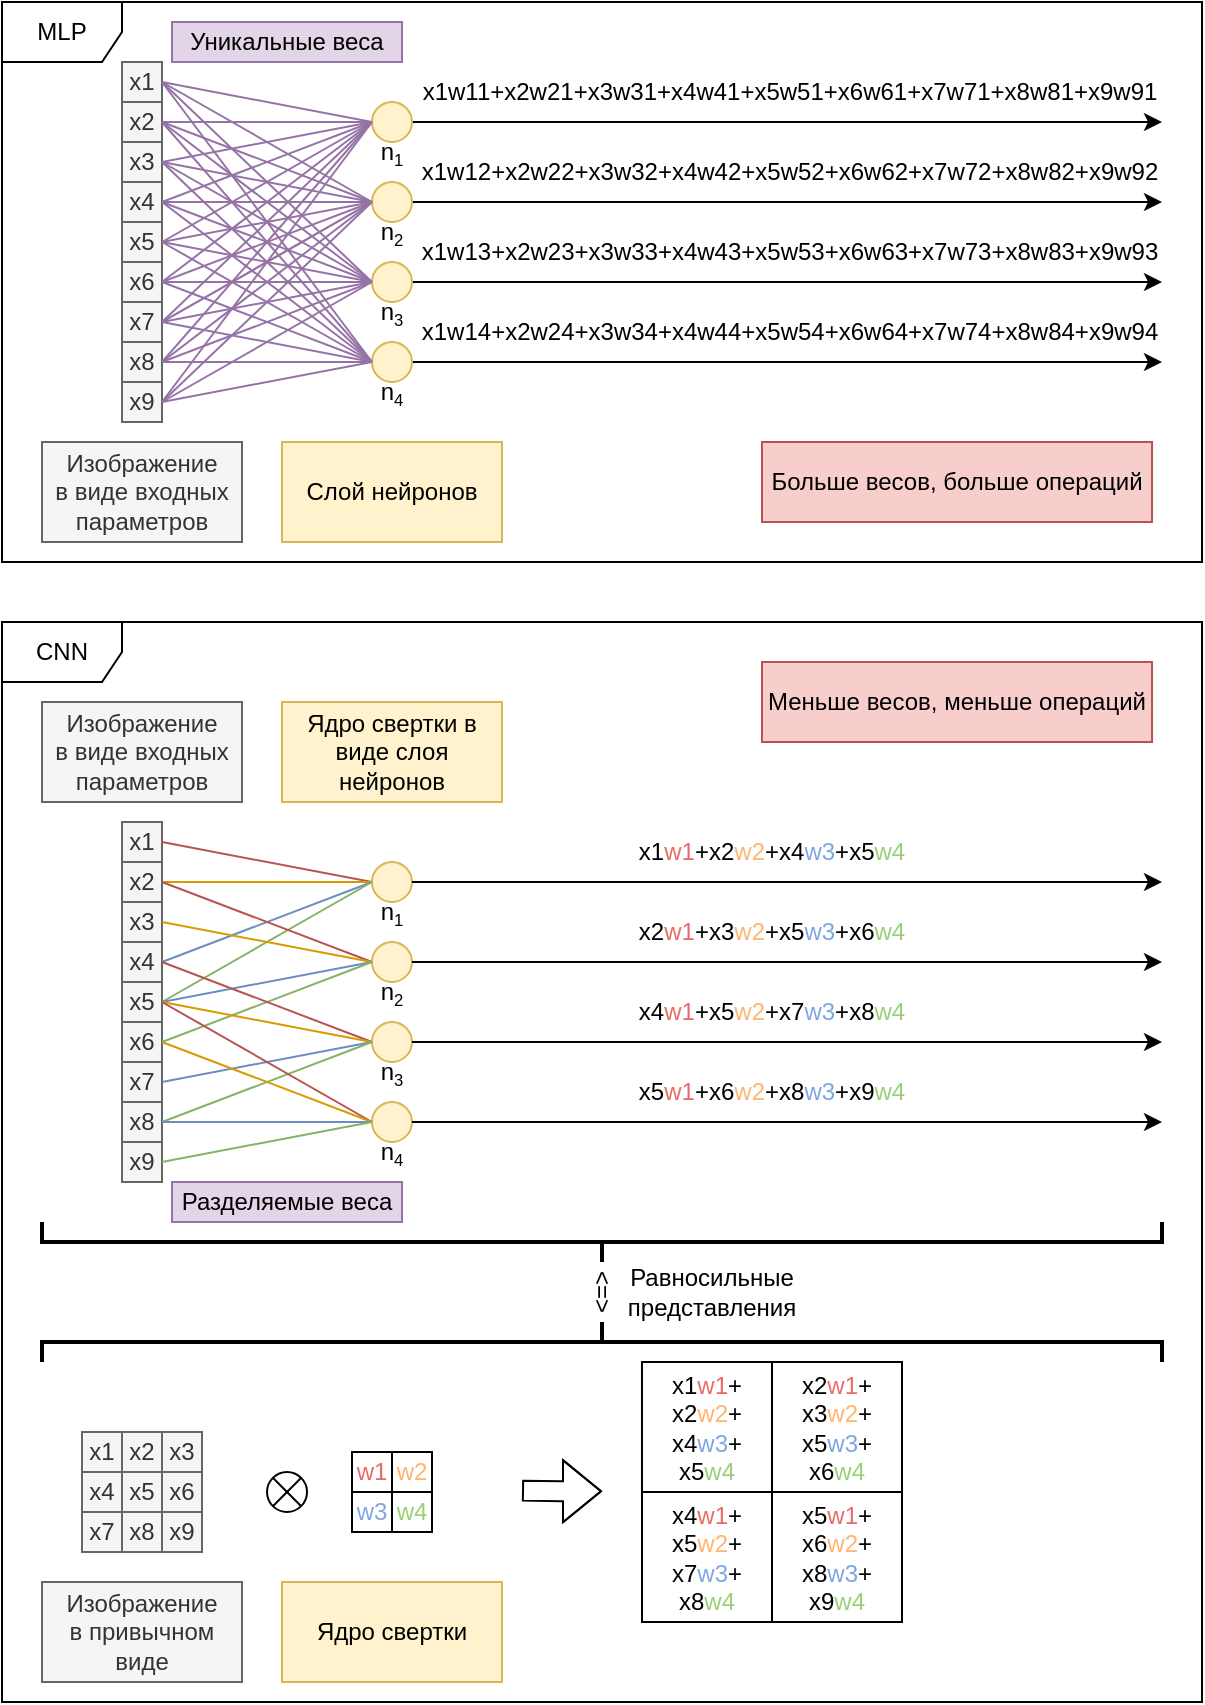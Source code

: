 <mxfile version="28.2.7">
  <diagram name="Page-1" id="4nXTKWLSC5h7RGnSQCqf">
    <mxGraphModel dx="1657" dy="913" grid="1" gridSize="10" guides="1" tooltips="1" connect="1" arrows="1" fold="1" page="1" pageScale="1" pageWidth="827" pageHeight="1169" math="0" shadow="0">
      <root>
        <mxCell id="0" />
        <mxCell id="1" parent="0" />
        <mxCell id="BiVnrny_MHK_zL8Uw0De-188" value="x1" style="rounded=0;whiteSpace=wrap;html=1;fillColor=#f5f5f5;strokeColor=#666666;fontColor=#333333;" vertex="1" parent="1">
          <mxGeometry x="60.0" y="725" width="20" height="20" as="geometry" />
        </mxCell>
        <mxCell id="BiVnrny_MHK_zL8Uw0De-189" value="x2" style="rounded=0;whiteSpace=wrap;html=1;fillColor=#f5f5f5;strokeColor=#666666;fontColor=#333333;" vertex="1" parent="1">
          <mxGeometry x="80" y="725" width="20" height="20" as="geometry" />
        </mxCell>
        <mxCell id="BiVnrny_MHK_zL8Uw0De-190" value="x3" style="rounded=0;whiteSpace=wrap;html=1;fillColor=#f5f5f5;strokeColor=#666666;fontColor=#333333;" vertex="1" parent="1">
          <mxGeometry x="100" y="725" width="20" height="20" as="geometry" />
        </mxCell>
        <mxCell id="BiVnrny_MHK_zL8Uw0De-191" value="x4" style="rounded=0;whiteSpace=wrap;html=1;fillColor=#f5f5f5;strokeColor=#666666;fontColor=#333333;" vertex="1" parent="1">
          <mxGeometry x="60.0" y="745" width="20" height="20" as="geometry" />
        </mxCell>
        <mxCell id="BiVnrny_MHK_zL8Uw0De-192" value="x5" style="rounded=0;whiteSpace=wrap;html=1;fillColor=#f5f5f5;strokeColor=#666666;fontColor=#333333;" vertex="1" parent="1">
          <mxGeometry x="80" y="745" width="20" height="20" as="geometry" />
        </mxCell>
        <mxCell id="BiVnrny_MHK_zL8Uw0De-193" value="x6" style="rounded=0;whiteSpace=wrap;html=1;fillColor=#f5f5f5;strokeColor=#666666;fontColor=#333333;" vertex="1" parent="1">
          <mxGeometry x="100" y="745" width="20" height="20" as="geometry" />
        </mxCell>
        <mxCell id="BiVnrny_MHK_zL8Uw0De-194" value="x7" style="rounded=0;whiteSpace=wrap;html=1;fillColor=#f5f5f5;fontColor=#333333;strokeColor=#666666;" vertex="1" parent="1">
          <mxGeometry x="60.0" y="765" width="20" height="20" as="geometry" />
        </mxCell>
        <mxCell id="BiVnrny_MHK_zL8Uw0De-195" value="x8" style="rounded=0;whiteSpace=wrap;html=1;fillColor=#f5f5f5;fontColor=#333333;strokeColor=#666666;" vertex="1" parent="1">
          <mxGeometry x="80" y="765" width="20" height="20" as="geometry" />
        </mxCell>
        <mxCell id="BiVnrny_MHK_zL8Uw0De-196" value="x9" style="rounded=0;whiteSpace=wrap;html=1;fillColor=#f5f5f5;fontColor=#333333;strokeColor=#666666;" vertex="1" parent="1">
          <mxGeometry x="100" y="765" width="20" height="20" as="geometry" />
        </mxCell>
        <mxCell id="BiVnrny_MHK_zL8Uw0De-197" value="w4" style="rounded=0;whiteSpace=wrap;html=1;" vertex="1" parent="1">
          <mxGeometry x="205" y="750" width="20" height="20" as="geometry" />
        </mxCell>
        <mxCell id="BiVnrny_MHK_zL8Uw0De-201" value="&lt;font style=&quot;color: rgb(234, 107, 102);&quot;&gt;w1&lt;/font&gt;" style="rounded=0;whiteSpace=wrap;html=1;" vertex="1" parent="1">
          <mxGeometry x="195" y="735" width="20" height="20" as="geometry" />
        </mxCell>
        <mxCell id="BiVnrny_MHK_zL8Uw0De-202" value="&lt;font style=&quot;color: rgb(255, 181, 112);&quot;&gt;w2&lt;/font&gt;" style="rounded=0;whiteSpace=wrap;html=1;" vertex="1" parent="1">
          <mxGeometry x="215" y="735" width="20" height="20" as="geometry" />
        </mxCell>
        <mxCell id="BiVnrny_MHK_zL8Uw0De-204" value="&lt;font style=&quot;color: rgb(126, 166, 224);&quot;&gt;w3&lt;/font&gt;" style="rounded=0;whiteSpace=wrap;html=1;" vertex="1" parent="1">
          <mxGeometry x="195" y="755" width="20" height="20" as="geometry" />
        </mxCell>
        <mxCell id="BiVnrny_MHK_zL8Uw0De-205" value="&lt;font style=&quot;color: rgb(151, 208, 119);&quot;&gt;w4&lt;/font&gt;" style="rounded=0;whiteSpace=wrap;html=1;" vertex="1" parent="1">
          <mxGeometry x="215" y="755" width="20" height="20" as="geometry" />
        </mxCell>
        <mxCell id="BiVnrny_MHK_zL8Uw0De-210" value="" style="shape=sumEllipse;perimeter=ellipsePerimeter;whiteSpace=wrap;html=1;backgroundOutline=1;" vertex="1" parent="1">
          <mxGeometry x="152.51" y="745" width="20" height="20" as="geometry" />
        </mxCell>
        <mxCell id="BiVnrny_MHK_zL8Uw0De-233" value="" style="shape=flexArrow;endArrow=classic;html=1;rounded=0;entryX=0;entryY=0.5;entryDx=0;entryDy=0;" edge="1" parent="1">
          <mxGeometry width="50" height="50" relative="1" as="geometry">
            <mxPoint x="280" y="754.31" as="sourcePoint" />
            <mxPoint x="320" y="754.61" as="targetPoint" />
            <Array as="points">
              <mxPoint x="300" y="754.61" />
            </Array>
          </mxGeometry>
        </mxCell>
        <mxCell id="BiVnrny_MHK_zL8Uw0De-213" value="x1&lt;font style=&quot;color: rgb(234, 107, 102);&quot;&gt;w1&lt;/font&gt;+&lt;div&gt;x2&lt;font style=&quot;color: rgb(255, 181, 112);&quot;&gt;w2&lt;/font&gt;+&lt;div&gt;x4&lt;font style=&quot;color: rgb(126, 166, 224);&quot;&gt;w3&lt;/font&gt;+&lt;/div&gt;&lt;div&gt;x5&lt;font style=&quot;color: rgb(151, 208, 119);&quot;&gt;w4&lt;/font&gt;&lt;/div&gt;&lt;/div&gt;" style="rounded=0;whiteSpace=wrap;html=1;" vertex="1" parent="1">
          <mxGeometry x="339.99" y="690" width="65" height="65" as="geometry" />
        </mxCell>
        <mxCell id="BiVnrny_MHK_zL8Uw0De-214" value="x2&lt;font style=&quot;color: rgb(234, 107, 102);&quot;&gt;w1&lt;/font&gt;+&lt;div&gt;x3&lt;font style=&quot;color: rgb(255, 181, 112);&quot;&gt;w2&lt;/font&gt;+&lt;div&gt;x5&lt;font style=&quot;color: rgb(126, 166, 224);&quot;&gt;w3&lt;/font&gt;+&lt;/div&gt;&lt;div&gt;x6&lt;font style=&quot;color: rgb(151, 208, 119);&quot;&gt;w4&lt;/font&gt;&lt;/div&gt;&lt;/div&gt;" style="rounded=0;whiteSpace=wrap;html=1;" vertex="1" parent="1">
          <mxGeometry x="405" y="690" width="65" height="65" as="geometry" />
        </mxCell>
        <mxCell id="BiVnrny_MHK_zL8Uw0De-215" value="x4&lt;font style=&quot;color: rgb(234, 107, 102);&quot;&gt;w1&lt;/font&gt;+&lt;div&gt;x5&lt;font style=&quot;color: rgb(255, 181, 112);&quot;&gt;w2&lt;/font&gt;+&lt;div&gt;x7&lt;font style=&quot;color: rgb(126, 166, 224);&quot;&gt;w3&lt;/font&gt;+&lt;/div&gt;&lt;div&gt;x8&lt;font style=&quot;color: rgb(151, 208, 119);&quot;&gt;w4&lt;/font&gt;&lt;/div&gt;&lt;/div&gt;" style="rounded=0;whiteSpace=wrap;html=1;" vertex="1" parent="1">
          <mxGeometry x="340" y="755" width="65" height="65" as="geometry" />
        </mxCell>
        <mxCell id="BiVnrny_MHK_zL8Uw0De-216" value="x5&lt;font style=&quot;color: rgb(234, 107, 102);&quot;&gt;w1&lt;/font&gt;+&lt;div&gt;x6&lt;font style=&quot;color: rgb(255, 181, 112);&quot;&gt;w2&lt;/font&gt;+&lt;div&gt;x8&lt;font style=&quot;color: rgb(126, 166, 224);&quot;&gt;w3&lt;/font&gt;+&lt;/div&gt;&lt;div&gt;x9&lt;font style=&quot;color: rgb(151, 208, 119);&quot;&gt;w4&lt;/font&gt;&lt;/div&gt;&lt;/div&gt;" style="rounded=0;whiteSpace=wrap;html=1;" vertex="1" parent="1">
          <mxGeometry x="405" y="755" width="65" height="65" as="geometry" />
        </mxCell>
        <mxCell id="BiVnrny_MHK_zL8Uw0De-252" value="x1" style="rounded=0;whiteSpace=wrap;html=1;fillColor=#f5f5f5;fontColor=#333333;strokeColor=#666666;" vertex="1" parent="1">
          <mxGeometry x="80" y="420" width="20" height="20" as="geometry" />
        </mxCell>
        <mxCell id="BiVnrny_MHK_zL8Uw0De-253" value="x2" style="rounded=0;whiteSpace=wrap;html=1;fillColor=#f5f5f5;fontColor=#333333;strokeColor=#666666;" vertex="1" parent="1">
          <mxGeometry x="80" y="440" width="20" height="20" as="geometry" />
        </mxCell>
        <mxCell id="BiVnrny_MHK_zL8Uw0De-254" value="x3" style="rounded=0;whiteSpace=wrap;html=1;fillColor=#f5f5f5;fontColor=#333333;strokeColor=#666666;" vertex="1" parent="1">
          <mxGeometry x="80" y="460" width="20" height="20" as="geometry" />
        </mxCell>
        <mxCell id="BiVnrny_MHK_zL8Uw0De-255" value="x4" style="rounded=0;whiteSpace=wrap;html=1;fillColor=#f5f5f5;fontColor=#333333;strokeColor=#666666;" vertex="1" parent="1">
          <mxGeometry x="80" y="480" width="20" height="20" as="geometry" />
        </mxCell>
        <mxCell id="BiVnrny_MHK_zL8Uw0De-256" value="x5" style="rounded=0;whiteSpace=wrap;html=1;fillColor=#f5f5f5;fontColor=#333333;strokeColor=#666666;" vertex="1" parent="1">
          <mxGeometry x="80" y="500" width="20" height="20" as="geometry" />
        </mxCell>
        <mxCell id="BiVnrny_MHK_zL8Uw0De-257" value="x6" style="rounded=0;whiteSpace=wrap;html=1;fillColor=#f5f5f5;fontColor=#333333;strokeColor=#666666;" vertex="1" parent="1">
          <mxGeometry x="80" y="520" width="20" height="20" as="geometry" />
        </mxCell>
        <mxCell id="BiVnrny_MHK_zL8Uw0De-258" value="x7" style="rounded=0;whiteSpace=wrap;html=1;fillColor=#f5f5f5;fontColor=#333333;strokeColor=#666666;" vertex="1" parent="1">
          <mxGeometry x="80" y="540" width="20" height="20" as="geometry" />
        </mxCell>
        <mxCell id="BiVnrny_MHK_zL8Uw0De-259" value="x8" style="rounded=0;whiteSpace=wrap;html=1;fillColor=#f5f5f5;fontColor=#333333;strokeColor=#666666;" vertex="1" parent="1">
          <mxGeometry x="80" y="560" width="20" height="20" as="geometry" />
        </mxCell>
        <mxCell id="BiVnrny_MHK_zL8Uw0De-260" value="x9" style="rounded=0;whiteSpace=wrap;html=1;fillColor=#f5f5f5;fontColor=#333333;strokeColor=#666666;" vertex="1" parent="1">
          <mxGeometry x="80" y="580" width="20" height="20" as="geometry" />
        </mxCell>
        <mxCell id="BiVnrny_MHK_zL8Uw0De-261" value="" style="ellipse;whiteSpace=wrap;html=1;fillColor=#fff2cc;strokeColor=#d6b656;" vertex="1" parent="1">
          <mxGeometry x="204.99" y="440" width="20" height="20" as="geometry" />
        </mxCell>
        <mxCell id="BiVnrny_MHK_zL8Uw0De-262" value="" style="ellipse;whiteSpace=wrap;html=1;fillColor=#fff2cc;strokeColor=#d6b656;" vertex="1" parent="1">
          <mxGeometry x="204.99" y="480" width="20" height="20" as="geometry" />
        </mxCell>
        <mxCell id="BiVnrny_MHK_zL8Uw0De-263" value="" style="ellipse;whiteSpace=wrap;html=1;fillColor=#fff2cc;strokeColor=#d6b656;" vertex="1" parent="1">
          <mxGeometry x="204.99" y="520" width="20" height="20" as="geometry" />
        </mxCell>
        <mxCell id="BiVnrny_MHK_zL8Uw0De-264" value="" style="ellipse;whiteSpace=wrap;html=1;fillColor=#fff2cc;strokeColor=#d6b656;" vertex="1" parent="1">
          <mxGeometry x="204.99" y="560" width="20" height="20" as="geometry" />
        </mxCell>
        <mxCell id="BiVnrny_MHK_zL8Uw0De-269" value="" style="endArrow=none;html=1;rounded=0;exitX=1;exitY=0.5;exitDx=0;exitDy=0;entryX=0;entryY=0.5;entryDx=0;entryDy=0;fillColor=#f8cecc;strokeColor=#b85450;" edge="1" parent="1" source="BiVnrny_MHK_zL8Uw0De-252" target="BiVnrny_MHK_zL8Uw0De-261">
          <mxGeometry width="50" height="50" relative="1" as="geometry">
            <mxPoint x="260" y="480" as="sourcePoint" />
            <mxPoint x="310" y="430" as="targetPoint" />
          </mxGeometry>
        </mxCell>
        <mxCell id="BiVnrny_MHK_zL8Uw0De-270" value="" style="endArrow=none;html=1;rounded=0;exitX=1;exitY=0.5;exitDx=0;exitDy=0;entryX=0;entryY=0.5;entryDx=0;entryDy=0;fillColor=#ffe6cc;strokeColor=#d79b00;" edge="1" parent="1" source="BiVnrny_MHK_zL8Uw0De-253" target="BiVnrny_MHK_zL8Uw0De-261">
          <mxGeometry width="50" height="50" relative="1" as="geometry">
            <mxPoint x="220" y="520" as="sourcePoint" />
            <mxPoint x="270" y="470" as="targetPoint" />
          </mxGeometry>
        </mxCell>
        <mxCell id="BiVnrny_MHK_zL8Uw0De-271" value="" style="endArrow=none;html=1;rounded=0;exitX=1;exitY=0.5;exitDx=0;exitDy=0;entryX=0;entryY=0.5;entryDx=0;entryDy=0;fillColor=#dae8fc;strokeColor=#6c8ebf;" edge="1" parent="1" source="BiVnrny_MHK_zL8Uw0De-255" target="BiVnrny_MHK_zL8Uw0De-261">
          <mxGeometry width="50" height="50" relative="1" as="geometry">
            <mxPoint x="270" y="520" as="sourcePoint" />
            <mxPoint x="320" y="470" as="targetPoint" />
          </mxGeometry>
        </mxCell>
        <mxCell id="BiVnrny_MHK_zL8Uw0De-272" value="" style="endArrow=none;html=1;rounded=0;exitX=1;exitY=0.5;exitDx=0;exitDy=0;entryX=0;entryY=0.5;entryDx=0;entryDy=0;fillColor=#d5e8d4;strokeColor=#82b366;" edge="1" parent="1" source="BiVnrny_MHK_zL8Uw0De-256" target="BiVnrny_MHK_zL8Uw0De-261">
          <mxGeometry width="50" height="50" relative="1" as="geometry">
            <mxPoint x="280" y="550" as="sourcePoint" />
            <mxPoint x="330" y="500" as="targetPoint" />
          </mxGeometry>
        </mxCell>
        <mxCell id="BiVnrny_MHK_zL8Uw0De-273" value="" style="endArrow=none;html=1;rounded=0;exitX=1;exitY=0.5;exitDx=0;exitDy=0;entryX=0;entryY=0.5;entryDx=0;entryDy=0;fillColor=#f8cecc;strokeColor=#b85450;" edge="1" parent="1" source="BiVnrny_MHK_zL8Uw0De-253" target="BiVnrny_MHK_zL8Uw0De-262">
          <mxGeometry width="50" height="50" relative="1" as="geometry">
            <mxPoint x="280" y="510" as="sourcePoint" />
            <mxPoint x="330" y="460" as="targetPoint" />
          </mxGeometry>
        </mxCell>
        <mxCell id="BiVnrny_MHK_zL8Uw0De-274" value="" style="endArrow=none;html=1;rounded=0;exitX=1;exitY=0.5;exitDx=0;exitDy=0;entryX=0;entryY=0.5;entryDx=0;entryDy=0;fillColor=#ffe6cc;strokeColor=#d79b00;" edge="1" parent="1" source="BiVnrny_MHK_zL8Uw0De-254" target="BiVnrny_MHK_zL8Uw0De-262">
          <mxGeometry width="50" height="50" relative="1" as="geometry">
            <mxPoint x="310" y="520" as="sourcePoint" />
            <mxPoint x="360" y="470" as="targetPoint" />
          </mxGeometry>
        </mxCell>
        <mxCell id="BiVnrny_MHK_zL8Uw0De-275" value="" style="endArrow=none;html=1;rounded=0;exitX=0;exitY=0.5;exitDx=0;exitDy=0;entryX=1;entryY=0.5;entryDx=0;entryDy=0;fillColor=#dae8fc;strokeColor=#6c8ebf;" edge="1" parent="1" source="BiVnrny_MHK_zL8Uw0De-262" target="BiVnrny_MHK_zL8Uw0De-256">
          <mxGeometry width="50" height="50" relative="1" as="geometry">
            <mxPoint x="230" y="540" as="sourcePoint" />
            <mxPoint x="120" y="530" as="targetPoint" />
          </mxGeometry>
        </mxCell>
        <mxCell id="BiVnrny_MHK_zL8Uw0De-276" value="" style="endArrow=none;html=1;rounded=0;entryX=0;entryY=0.5;entryDx=0;entryDy=0;exitX=1;exitY=0.5;exitDx=0;exitDy=0;fillColor=#d5e8d4;strokeColor=#82b366;" edge="1" parent="1" source="BiVnrny_MHK_zL8Uw0De-257" target="BiVnrny_MHK_zL8Uw0De-262">
          <mxGeometry width="50" height="50" relative="1" as="geometry">
            <mxPoint x="240" y="560" as="sourcePoint" />
            <mxPoint x="290" y="510" as="targetPoint" />
          </mxGeometry>
        </mxCell>
        <mxCell id="BiVnrny_MHK_zL8Uw0De-277" value="" style="endArrow=none;html=1;rounded=0;exitX=0;exitY=0.5;exitDx=0;exitDy=0;entryX=1;entryY=0.5;entryDx=0;entryDy=0;fillColor=#f8cecc;strokeColor=#b85450;" edge="1" parent="1" source="BiVnrny_MHK_zL8Uw0De-263" target="BiVnrny_MHK_zL8Uw0De-255">
          <mxGeometry width="50" height="50" relative="1" as="geometry">
            <mxPoint x="260" y="550" as="sourcePoint" />
            <mxPoint x="310" y="500" as="targetPoint" />
          </mxGeometry>
        </mxCell>
        <mxCell id="BiVnrny_MHK_zL8Uw0De-278" value="" style="endArrow=none;html=1;rounded=0;exitX=0;exitY=0.5;exitDx=0;exitDy=0;entryX=1;entryY=0.5;entryDx=0;entryDy=0;fillColor=#ffe6cc;strokeColor=#d79b00;" edge="1" parent="1" source="BiVnrny_MHK_zL8Uw0De-263" target="BiVnrny_MHK_zL8Uw0De-256">
          <mxGeometry width="50" height="50" relative="1" as="geometry">
            <mxPoint x="270" y="560" as="sourcePoint" />
            <mxPoint x="320" y="510" as="targetPoint" />
          </mxGeometry>
        </mxCell>
        <mxCell id="BiVnrny_MHK_zL8Uw0De-279" value="" style="endArrow=none;html=1;rounded=0;exitX=0;exitY=0.5;exitDx=0;exitDy=0;entryX=1;entryY=0.5;entryDx=0;entryDy=0;fillColor=#dae8fc;strokeColor=#6c8ebf;" edge="1" parent="1" source="BiVnrny_MHK_zL8Uw0De-263" target="BiVnrny_MHK_zL8Uw0De-258">
          <mxGeometry width="50" height="50" relative="1" as="geometry">
            <mxPoint x="240" y="580" as="sourcePoint" />
            <mxPoint x="290" y="530" as="targetPoint" />
          </mxGeometry>
        </mxCell>
        <mxCell id="BiVnrny_MHK_zL8Uw0De-280" value="" style="endArrow=none;html=1;rounded=0;exitX=0;exitY=0.5;exitDx=0;exitDy=0;entryX=1;entryY=0.5;entryDx=0;entryDy=0;fillColor=#d5e8d4;strokeColor=#82b366;" edge="1" parent="1" source="BiVnrny_MHK_zL8Uw0De-263" target="BiVnrny_MHK_zL8Uw0De-259">
          <mxGeometry width="50" height="50" relative="1" as="geometry">
            <mxPoint x="230" y="530" as="sourcePoint" />
            <mxPoint x="280" y="480" as="targetPoint" />
          </mxGeometry>
        </mxCell>
        <mxCell id="BiVnrny_MHK_zL8Uw0De-281" value="" style="endArrow=none;html=1;rounded=0;exitX=0;exitY=0.5;exitDx=0;exitDy=0;entryX=1;entryY=0.5;entryDx=0;entryDy=0;fillColor=#f8cecc;strokeColor=#b85450;" edge="1" parent="1" source="BiVnrny_MHK_zL8Uw0De-264" target="BiVnrny_MHK_zL8Uw0De-256">
          <mxGeometry width="50" height="50" relative="1" as="geometry">
            <mxPoint x="290" y="550" as="sourcePoint" />
            <mxPoint x="340" y="500" as="targetPoint" />
          </mxGeometry>
        </mxCell>
        <mxCell id="BiVnrny_MHK_zL8Uw0De-282" value="" style="endArrow=none;html=1;rounded=0;exitX=0;exitY=0.5;exitDx=0;exitDy=0;entryX=1;entryY=0.5;entryDx=0;entryDy=0;fillColor=#ffe6cc;strokeColor=#d79b00;" edge="1" parent="1" source="BiVnrny_MHK_zL8Uw0De-264" target="BiVnrny_MHK_zL8Uw0De-257">
          <mxGeometry width="50" height="50" relative="1" as="geometry">
            <mxPoint x="240" y="570" as="sourcePoint" />
            <mxPoint x="290" y="520" as="targetPoint" />
          </mxGeometry>
        </mxCell>
        <mxCell id="BiVnrny_MHK_zL8Uw0De-283" value="" style="endArrow=none;html=1;rounded=0;exitX=0;exitY=0.5;exitDx=0;exitDy=0;entryX=1;entryY=0.5;entryDx=0;entryDy=0;fillColor=#dae8fc;strokeColor=#6c8ebf;" edge="1" parent="1" source="BiVnrny_MHK_zL8Uw0De-264" target="BiVnrny_MHK_zL8Uw0De-259">
          <mxGeometry width="50" height="50" relative="1" as="geometry">
            <mxPoint x="280" y="560" as="sourcePoint" />
            <mxPoint x="330" y="510" as="targetPoint" />
          </mxGeometry>
        </mxCell>
        <mxCell id="BiVnrny_MHK_zL8Uw0De-284" value="" style="endArrow=none;html=1;rounded=0;exitX=0;exitY=0.5;exitDx=0;exitDy=0;entryX=1;entryY=0.5;entryDx=0;entryDy=0;fillColor=#d5e8d4;strokeColor=#82b366;" edge="1" parent="1" source="BiVnrny_MHK_zL8Uw0De-264" target="BiVnrny_MHK_zL8Uw0De-260">
          <mxGeometry width="50" height="50" relative="1" as="geometry">
            <mxPoint x="250" y="570" as="sourcePoint" />
            <mxPoint x="300" y="520" as="targetPoint" />
          </mxGeometry>
        </mxCell>
        <mxCell id="BiVnrny_MHK_zL8Uw0De-286" value="x1&lt;font style=&quot;color: rgb(234, 107, 102);&quot;&gt;w1&lt;/font&gt;+&lt;span style=&quot;background-color: transparent; color: light-dark(rgb(0, 0, 0), rgb(255, 255, 255));&quot;&gt;x2&lt;/span&gt;&lt;font style=&quot;background-color: transparent; color: rgb(255, 181, 112);&quot;&gt;w2&lt;/font&gt;&lt;span style=&quot;background-color: transparent; color: light-dark(rgb(0, 0, 0), rgb(255, 255, 255));&quot;&gt;+&lt;/span&gt;&lt;span style=&quot;background-color: transparent; color: light-dark(rgb(0, 0, 0), rgb(255, 255, 255));&quot;&gt;x4&lt;/span&gt;&lt;font style=&quot;background-color: transparent; color: rgb(126, 166, 224);&quot;&gt;w3&lt;/font&gt;&lt;span style=&quot;background-color: transparent; color: light-dark(rgb(0, 0, 0), rgb(255, 255, 255));&quot;&gt;+&lt;/span&gt;&lt;span style=&quot;background-color: transparent; color: light-dark(rgb(0, 0, 0), rgb(255, 255, 255));&quot;&gt;x5&lt;/span&gt;&lt;font style=&quot;background-color: transparent; color: rgb(151, 208, 119);&quot;&gt;w4&lt;/font&gt;" style="text;html=1;whiteSpace=wrap;strokeColor=none;fillColor=none;align=center;verticalAlign=middle;rounded=0;" vertex="1" parent="1">
          <mxGeometry x="375" y="420" width="60" height="30" as="geometry" />
        </mxCell>
        <mxCell id="BiVnrny_MHK_zL8Uw0De-289" value="x2&lt;font style=&quot;color: rgb(234, 107, 102);&quot;&gt;w1&lt;/font&gt;+&lt;span style=&quot;background-color: transparent; color: light-dark(rgb(0, 0, 0), rgb(255, 255, 255));&quot;&gt;x3&lt;/span&gt;&lt;font style=&quot;background-color: transparent; color: rgb(255, 181, 112);&quot;&gt;w2&lt;/font&gt;&lt;span style=&quot;background-color: transparent; color: light-dark(rgb(0, 0, 0), rgb(255, 255, 255));&quot;&gt;+&lt;/span&gt;&lt;span style=&quot;background-color: transparent; color: light-dark(rgb(0, 0, 0), rgb(255, 255, 255));&quot;&gt;x5&lt;/span&gt;&lt;font style=&quot;background-color: transparent; color: rgb(126, 166, 224);&quot;&gt;w3&lt;/font&gt;&lt;span style=&quot;background-color: transparent; color: light-dark(rgb(0, 0, 0), rgb(255, 255, 255));&quot;&gt;+&lt;/span&gt;&lt;span style=&quot;background-color: transparent; color: light-dark(rgb(0, 0, 0), rgb(255, 255, 255));&quot;&gt;x6&lt;/span&gt;&lt;font style=&quot;background-color: transparent; color: rgb(151, 208, 119);&quot;&gt;w4&lt;/font&gt;" style="text;html=1;whiteSpace=wrap;strokeColor=none;fillColor=none;align=center;verticalAlign=middle;rounded=0;" vertex="1" parent="1">
          <mxGeometry x="375" y="460" width="60" height="30" as="geometry" />
        </mxCell>
        <mxCell id="BiVnrny_MHK_zL8Uw0De-291" value="x4&lt;font style=&quot;color: rgb(234, 107, 102);&quot;&gt;w1&lt;/font&gt;+&lt;span style=&quot;background-color: transparent; color: light-dark(rgb(0, 0, 0), rgb(255, 255, 255));&quot;&gt;x5&lt;/span&gt;&lt;font style=&quot;background-color: transparent; color: rgb(255, 181, 112);&quot;&gt;w2&lt;/font&gt;&lt;span style=&quot;background-color: transparent; color: light-dark(rgb(0, 0, 0), rgb(255, 255, 255));&quot;&gt;+&lt;/span&gt;&lt;span style=&quot;background-color: transparent; color: light-dark(rgb(0, 0, 0), rgb(255, 255, 255));&quot;&gt;x7&lt;/span&gt;&lt;font style=&quot;background-color: transparent; color: rgb(126, 166, 224);&quot;&gt;w3&lt;/font&gt;&lt;span style=&quot;background-color: transparent; color: light-dark(rgb(0, 0, 0), rgb(255, 255, 255));&quot;&gt;+&lt;/span&gt;&lt;span style=&quot;background-color: transparent; color: light-dark(rgb(0, 0, 0), rgb(255, 255, 255));&quot;&gt;x8&lt;/span&gt;&lt;font style=&quot;background-color: transparent; color: rgb(151, 208, 119);&quot;&gt;w4&lt;/font&gt;" style="text;html=1;whiteSpace=wrap;strokeColor=none;fillColor=none;align=center;verticalAlign=middle;rounded=0;" vertex="1" parent="1">
          <mxGeometry x="375" y="500" width="60" height="30" as="geometry" />
        </mxCell>
        <mxCell id="BiVnrny_MHK_zL8Uw0De-293" value="x5&lt;font style=&quot;color: rgb(234, 107, 102);&quot;&gt;w1&lt;/font&gt;+&lt;span style=&quot;background-color: transparent; color: light-dark(rgb(0, 0, 0), rgb(255, 255, 255));&quot;&gt;x6&lt;/span&gt;&lt;font style=&quot;background-color: transparent; color: rgb(255, 181, 112);&quot;&gt;w2&lt;/font&gt;&lt;span style=&quot;background-color: transparent; color: light-dark(rgb(0, 0, 0), rgb(255, 255, 255));&quot;&gt;+&lt;/span&gt;&lt;span style=&quot;background-color: transparent; color: light-dark(rgb(0, 0, 0), rgb(255, 255, 255));&quot;&gt;x8&lt;/span&gt;&lt;font style=&quot;background-color: transparent; color: rgb(126, 166, 224);&quot;&gt;w3&lt;/font&gt;&lt;span style=&quot;background-color: transparent; color: light-dark(rgb(0, 0, 0), rgb(255, 255, 255));&quot;&gt;+&lt;/span&gt;&lt;span style=&quot;background-color: transparent; color: light-dark(rgb(0, 0, 0), rgb(255, 255, 255));&quot;&gt;x9&lt;/span&gt;&lt;font style=&quot;background-color: transparent; color: rgb(151, 208, 119);&quot;&gt;w4&lt;/font&gt;" style="text;html=1;whiteSpace=wrap;strokeColor=none;fillColor=none;align=center;verticalAlign=middle;rounded=0;" vertex="1" parent="1">
          <mxGeometry x="375" y="540" width="60" height="30" as="geometry" />
        </mxCell>
        <mxCell id="BiVnrny_MHK_zL8Uw0De-294" value="n&lt;span style=&quot;font-size: 10px;&quot;&gt;&lt;sub&gt;1&lt;/sub&gt;&lt;/span&gt;" style="text;html=1;whiteSpace=wrap;strokeColor=none;fillColor=none;align=center;verticalAlign=middle;rounded=0;rotation=0;" vertex="1" parent="1">
          <mxGeometry x="184.99" y="450" width="60" height="30" as="geometry" />
        </mxCell>
        <mxCell id="BiVnrny_MHK_zL8Uw0De-295" value="n&lt;span style=&quot;font-size: 10px;&quot;&gt;&lt;sub&gt;3&lt;/sub&gt;&lt;/span&gt;" style="text;html=1;whiteSpace=wrap;strokeColor=none;fillColor=none;align=center;verticalAlign=middle;rounded=0;rotation=0;" vertex="1" parent="1">
          <mxGeometry x="184.99" y="530" width="60" height="30" as="geometry" />
        </mxCell>
        <mxCell id="BiVnrny_MHK_zL8Uw0De-296" value="n&lt;span style=&quot;font-size: 10px;&quot;&gt;&lt;sub&gt;2&lt;/sub&gt;&lt;/span&gt;" style="text;html=1;whiteSpace=wrap;strokeColor=none;fillColor=none;align=center;verticalAlign=middle;rounded=0;rotation=0;" vertex="1" parent="1">
          <mxGeometry x="184.99" y="490" width="60" height="30" as="geometry" />
        </mxCell>
        <mxCell id="BiVnrny_MHK_zL8Uw0De-297" value="n&lt;span style=&quot;font-size: 10px;&quot;&gt;&lt;sub&gt;4&lt;/sub&gt;&lt;/span&gt;" style="text;html=1;whiteSpace=wrap;strokeColor=none;fillColor=none;align=center;verticalAlign=middle;rounded=0;rotation=0;" vertex="1" parent="1">
          <mxGeometry x="184.99" y="570" width="60" height="30" as="geometry" />
        </mxCell>
        <mxCell id="BiVnrny_MHK_zL8Uw0De-329" value="Изображение&lt;div&gt;в привычном виде&lt;/div&gt;" style="text;html=1;whiteSpace=wrap;strokeColor=#666666;fillColor=#f5f5f5;align=center;verticalAlign=middle;rounded=0;fontColor=#333333;" vertex="1" parent="1">
          <mxGeometry x="40" y="800" width="100" height="50" as="geometry" />
        </mxCell>
        <mxCell id="BiVnrny_MHK_zL8Uw0De-330" value="Ядро свертки" style="text;html=1;whiteSpace=wrap;align=center;verticalAlign=middle;rounded=0;fillColor=#fff2cc;strokeColor=#d6b656;" vertex="1" parent="1">
          <mxGeometry x="159.99" y="800" width="110.01" height="50" as="geometry" />
        </mxCell>
        <mxCell id="BiVnrny_MHK_zL8Uw0De-332" value="Ядро свертки в виде слоя нейронов" style="text;html=1;whiteSpace=wrap;align=center;verticalAlign=middle;rounded=0;fillColor=#fff2cc;strokeColor=#d6b656;" vertex="1" parent="1">
          <mxGeometry x="159.99" y="360" width="110.01" height="50" as="geometry" />
        </mxCell>
        <mxCell id="BiVnrny_MHK_zL8Uw0De-333" value="Разделяемые веса" style="text;html=1;whiteSpace=wrap;strokeColor=#9673a6;fillColor=#e1d5e7;align=center;verticalAlign=middle;rounded=0;" vertex="1" parent="1">
          <mxGeometry x="105.01" y="600" width="115" height="20" as="geometry" />
        </mxCell>
        <mxCell id="BiVnrny_MHK_zL8Uw0De-331" value="Изображение&lt;div&gt;в виде входных параметров&lt;/div&gt;" style="text;html=1;whiteSpace=wrap;strokeColor=#666666;fillColor=#f5f5f5;align=center;verticalAlign=middle;rounded=0;fontColor=#333333;" vertex="1" parent="1">
          <mxGeometry x="40" y="360" width="100" height="50" as="geometry" />
        </mxCell>
        <mxCell id="BiVnrny_MHK_zL8Uw0De-11" value="x1" style="rounded=0;whiteSpace=wrap;html=1;fillColor=#f5f5f5;fontColor=#333333;strokeColor=#666666;" vertex="1" parent="1">
          <mxGeometry x="80" y="40" width="20" height="20" as="geometry" />
        </mxCell>
        <mxCell id="BiVnrny_MHK_zL8Uw0De-12" value="x2" style="rounded=0;whiteSpace=wrap;html=1;fillColor=#f5f5f5;fontColor=#333333;strokeColor=#666666;" vertex="1" parent="1">
          <mxGeometry x="80" y="60" width="20" height="20" as="geometry" />
        </mxCell>
        <mxCell id="BiVnrny_MHK_zL8Uw0De-13" value="x3" style="rounded=0;whiteSpace=wrap;html=1;fillColor=#f5f5f5;fontColor=#333333;strokeColor=#666666;" vertex="1" parent="1">
          <mxGeometry x="80" y="80" width="20" height="20" as="geometry" />
        </mxCell>
        <mxCell id="BiVnrny_MHK_zL8Uw0De-14" value="x4" style="rounded=0;whiteSpace=wrap;html=1;fillColor=#f5f5f5;fontColor=#333333;strokeColor=#666666;" vertex="1" parent="1">
          <mxGeometry x="80" y="100" width="20" height="20" as="geometry" />
        </mxCell>
        <mxCell id="BiVnrny_MHK_zL8Uw0De-15" value="x5" style="rounded=0;whiteSpace=wrap;html=1;fillColor=#f5f5f5;fontColor=#333333;strokeColor=#666666;" vertex="1" parent="1">
          <mxGeometry x="80" y="120" width="20" height="20" as="geometry" />
        </mxCell>
        <mxCell id="BiVnrny_MHK_zL8Uw0De-16" value="x6" style="rounded=0;whiteSpace=wrap;html=1;fillColor=#f5f5f5;fontColor=#333333;strokeColor=#666666;" vertex="1" parent="1">
          <mxGeometry x="80" y="140" width="20" height="20" as="geometry" />
        </mxCell>
        <mxCell id="BiVnrny_MHK_zL8Uw0De-17" value="x7" style="rounded=0;whiteSpace=wrap;html=1;fillColor=#f5f5f5;fontColor=#333333;strokeColor=#666666;" vertex="1" parent="1">
          <mxGeometry x="80" y="160" width="20" height="20" as="geometry" />
        </mxCell>
        <mxCell id="BiVnrny_MHK_zL8Uw0De-18" value="x8" style="rounded=0;whiteSpace=wrap;html=1;fillColor=#f5f5f5;fontColor=#333333;strokeColor=#666666;" vertex="1" parent="1">
          <mxGeometry x="80" y="180" width="20" height="20" as="geometry" />
        </mxCell>
        <mxCell id="BiVnrny_MHK_zL8Uw0De-19" value="x9" style="rounded=0;whiteSpace=wrap;html=1;fillColor=#f5f5f5;fontColor=#333333;strokeColor=#666666;" vertex="1" parent="1">
          <mxGeometry x="80" y="200" width="20" height="20" as="geometry" />
        </mxCell>
        <mxCell id="BiVnrny_MHK_zL8Uw0De-311" style="edgeStyle=orthogonalEdgeStyle;rounded=0;orthogonalLoop=1;jettySize=auto;html=1;" edge="1" parent="1" source="BiVnrny_MHK_zL8Uw0De-20">
          <mxGeometry relative="1" as="geometry">
            <mxPoint x="600" y="70" as="targetPoint" />
          </mxGeometry>
        </mxCell>
        <mxCell id="BiVnrny_MHK_zL8Uw0De-20" value="" style="ellipse;whiteSpace=wrap;html=1;fillColor=#fff2cc;strokeColor=#d6b656;" vertex="1" parent="1">
          <mxGeometry x="205" y="60" width="20" height="20" as="geometry" />
        </mxCell>
        <mxCell id="BiVnrny_MHK_zL8Uw0De-312" style="edgeStyle=orthogonalEdgeStyle;rounded=0;orthogonalLoop=1;jettySize=auto;html=1;" edge="1" parent="1" source="BiVnrny_MHK_zL8Uw0De-21">
          <mxGeometry relative="1" as="geometry">
            <mxPoint x="600" y="110" as="targetPoint" />
          </mxGeometry>
        </mxCell>
        <mxCell id="BiVnrny_MHK_zL8Uw0De-21" value="" style="ellipse;whiteSpace=wrap;html=1;fillColor=#fff2cc;strokeColor=#d6b656;" vertex="1" parent="1">
          <mxGeometry x="205" y="100" width="20" height="20" as="geometry" />
        </mxCell>
        <mxCell id="BiVnrny_MHK_zL8Uw0De-313" style="edgeStyle=orthogonalEdgeStyle;rounded=0;orthogonalLoop=1;jettySize=auto;html=1;" edge="1" parent="1" source="BiVnrny_MHK_zL8Uw0De-22">
          <mxGeometry relative="1" as="geometry">
            <mxPoint x="600" y="150" as="targetPoint" />
          </mxGeometry>
        </mxCell>
        <mxCell id="BiVnrny_MHK_zL8Uw0De-22" value="" style="ellipse;whiteSpace=wrap;html=1;fillColor=#fff2cc;strokeColor=#d6b656;" vertex="1" parent="1">
          <mxGeometry x="205" y="140" width="20" height="20" as="geometry" />
        </mxCell>
        <mxCell id="BiVnrny_MHK_zL8Uw0De-24" value="" style="endArrow=none;html=1;rounded=0;exitX=1;exitY=0.5;exitDx=0;exitDy=0;entryX=0;entryY=0.5;entryDx=0;entryDy=0;fillColor=#e1d5e7;strokeColor=#9673a6;" edge="1" parent="1" source="BiVnrny_MHK_zL8Uw0De-11" target="BiVnrny_MHK_zL8Uw0De-20">
          <mxGeometry width="50" height="50" relative="1" as="geometry">
            <mxPoint x="240" y="80" as="sourcePoint" />
            <mxPoint x="290" y="30" as="targetPoint" />
          </mxGeometry>
        </mxCell>
        <mxCell id="BiVnrny_MHK_zL8Uw0De-25" value="" style="endArrow=none;html=1;rounded=0;exitX=1;exitY=0.5;exitDx=0;exitDy=0;entryX=0;entryY=0.5;entryDx=0;entryDy=0;fillColor=#e1d5e7;strokeColor=#9673a6;" edge="1" parent="1" source="BiVnrny_MHK_zL8Uw0De-12" target="BiVnrny_MHK_zL8Uw0De-20">
          <mxGeometry width="50" height="50" relative="1" as="geometry">
            <mxPoint x="230" y="120" as="sourcePoint" />
            <mxPoint x="280" y="70" as="targetPoint" />
          </mxGeometry>
        </mxCell>
        <mxCell id="BiVnrny_MHK_zL8Uw0De-26" value="" style="endArrow=none;html=1;rounded=0;exitX=1;exitY=0.5;exitDx=0;exitDy=0;entryX=0;entryY=0.5;entryDx=0;entryDy=0;fillColor=#e1d5e7;strokeColor=#9673a6;" edge="1" parent="1" source="BiVnrny_MHK_zL8Uw0De-13" target="BiVnrny_MHK_zL8Uw0De-20">
          <mxGeometry width="50" height="50" relative="1" as="geometry">
            <mxPoint x="240" y="120" as="sourcePoint" />
            <mxPoint x="290" y="70" as="targetPoint" />
          </mxGeometry>
        </mxCell>
        <mxCell id="BiVnrny_MHK_zL8Uw0De-27" value="" style="endArrow=none;html=1;rounded=0;exitX=1;exitY=0.5;exitDx=0;exitDy=0;entryX=0;entryY=0.5;entryDx=0;entryDy=0;fillColor=#e1d5e7;strokeColor=#9673a6;" edge="1" parent="1" source="BiVnrny_MHK_zL8Uw0De-14" target="BiVnrny_MHK_zL8Uw0De-20">
          <mxGeometry width="50" height="50" relative="1" as="geometry">
            <mxPoint x="260" y="130" as="sourcePoint" />
            <mxPoint x="310" y="80" as="targetPoint" />
          </mxGeometry>
        </mxCell>
        <mxCell id="BiVnrny_MHK_zL8Uw0De-28" value="" style="endArrow=none;html=1;rounded=0;exitX=1;exitY=0.5;exitDx=0;exitDy=0;entryX=0;entryY=0.5;entryDx=0;entryDy=0;fillColor=#e1d5e7;strokeColor=#9673a6;" edge="1" parent="1" source="BiVnrny_MHK_zL8Uw0De-15" target="BiVnrny_MHK_zL8Uw0De-20">
          <mxGeometry width="50" height="50" relative="1" as="geometry">
            <mxPoint x="230" y="130" as="sourcePoint" />
            <mxPoint x="280" y="80" as="targetPoint" />
          </mxGeometry>
        </mxCell>
        <mxCell id="BiVnrny_MHK_zL8Uw0De-29" value="" style="endArrow=none;html=1;rounded=0;entryX=0;entryY=0.5;entryDx=0;entryDy=0;exitX=1;exitY=0.5;exitDx=0;exitDy=0;fillColor=#e1d5e7;strokeColor=#9673a6;" edge="1" parent="1" source="BiVnrny_MHK_zL8Uw0De-16" target="BiVnrny_MHK_zL8Uw0De-20">
          <mxGeometry width="50" height="50" relative="1" as="geometry">
            <mxPoint x="210" y="180" as="sourcePoint" />
            <mxPoint x="260" y="130" as="targetPoint" />
          </mxGeometry>
        </mxCell>
        <mxCell id="BiVnrny_MHK_zL8Uw0De-30" value="" style="endArrow=none;html=1;rounded=0;exitX=1;exitY=0.5;exitDx=0;exitDy=0;entryX=0;entryY=0.5;entryDx=0;entryDy=0;fillColor=#e1d5e7;strokeColor=#9673a6;" edge="1" parent="1" source="BiVnrny_MHK_zL8Uw0De-17" target="BiVnrny_MHK_zL8Uw0De-20">
          <mxGeometry width="50" height="50" relative="1" as="geometry">
            <mxPoint x="230" y="170" as="sourcePoint" />
            <mxPoint x="280" y="120" as="targetPoint" />
          </mxGeometry>
        </mxCell>
        <mxCell id="BiVnrny_MHK_zL8Uw0De-31" value="" style="endArrow=none;html=1;rounded=0;exitX=1;exitY=0.5;exitDx=0;exitDy=0;entryX=0;entryY=0.5;entryDx=0;entryDy=0;fillColor=#e1d5e7;strokeColor=#9673a6;" edge="1" parent="1" source="BiVnrny_MHK_zL8Uw0De-18" target="BiVnrny_MHK_zL8Uw0De-20">
          <mxGeometry width="50" height="50" relative="1" as="geometry">
            <mxPoint x="240" y="180" as="sourcePoint" />
            <mxPoint x="290" y="130" as="targetPoint" />
          </mxGeometry>
        </mxCell>
        <mxCell id="BiVnrny_MHK_zL8Uw0De-32" value="" style="endArrow=none;html=1;rounded=0;exitX=1;exitY=0.5;exitDx=0;exitDy=0;entryX=0;entryY=0.5;entryDx=0;entryDy=0;fillColor=#e1d5e7;strokeColor=#9673a6;" edge="1" parent="1" source="BiVnrny_MHK_zL8Uw0De-19" target="BiVnrny_MHK_zL8Uw0De-20">
          <mxGeometry width="50" height="50" relative="1" as="geometry">
            <mxPoint x="230" y="180" as="sourcePoint" />
            <mxPoint x="280" y="130" as="targetPoint" />
          </mxGeometry>
        </mxCell>
        <mxCell id="BiVnrny_MHK_zL8Uw0De-33" value="" style="endArrow=none;html=1;rounded=0;exitX=1;exitY=0.5;exitDx=0;exitDy=0;entryX=0;entryY=0.5;entryDx=0;entryDy=0;fillColor=#e1d5e7;strokeColor=#9673a6;" edge="1" parent="1" source="BiVnrny_MHK_zL8Uw0De-11" target="BiVnrny_MHK_zL8Uw0De-21">
          <mxGeometry width="50" height="50" relative="1" as="geometry">
            <mxPoint x="280" y="120" as="sourcePoint" />
            <mxPoint x="330" y="70" as="targetPoint" />
          </mxGeometry>
        </mxCell>
        <mxCell id="BiVnrny_MHK_zL8Uw0De-34" value="" style="endArrow=none;html=1;rounded=0;exitX=1;exitY=0.5;exitDx=0;exitDy=0;entryX=0;entryY=0.5;entryDx=0;entryDy=0;fillColor=#e1d5e7;strokeColor=#9673a6;" edge="1" parent="1" source="BiVnrny_MHK_zL8Uw0De-12" target="BiVnrny_MHK_zL8Uw0De-21">
          <mxGeometry width="50" height="50" relative="1" as="geometry">
            <mxPoint x="280" y="120" as="sourcePoint" />
            <mxPoint x="330" y="70" as="targetPoint" />
          </mxGeometry>
        </mxCell>
        <mxCell id="BiVnrny_MHK_zL8Uw0De-35" value="" style="endArrow=none;html=1;rounded=0;exitX=1;exitY=0.5;exitDx=0;exitDy=0;entryX=0;entryY=0.5;entryDx=0;entryDy=0;fillColor=#e1d5e7;strokeColor=#9673a6;" edge="1" parent="1" source="BiVnrny_MHK_zL8Uw0De-13" target="BiVnrny_MHK_zL8Uw0De-21">
          <mxGeometry width="50" height="50" relative="1" as="geometry">
            <mxPoint x="280" y="120" as="sourcePoint" />
            <mxPoint x="330" y="70" as="targetPoint" />
          </mxGeometry>
        </mxCell>
        <mxCell id="BiVnrny_MHK_zL8Uw0De-36" value="" style="endArrow=none;html=1;rounded=0;exitX=1;exitY=0.5;exitDx=0;exitDy=0;entryX=0;entryY=0.5;entryDx=0;entryDy=0;fillColor=#e1d5e7;strokeColor=#9673a6;" edge="1" parent="1" source="BiVnrny_MHK_zL8Uw0De-14" target="BiVnrny_MHK_zL8Uw0De-21">
          <mxGeometry width="50" height="50" relative="1" as="geometry">
            <mxPoint x="260" y="110" as="sourcePoint" />
            <mxPoint x="310" y="60" as="targetPoint" />
          </mxGeometry>
        </mxCell>
        <mxCell id="BiVnrny_MHK_zL8Uw0De-37" value="" style="endArrow=none;html=1;rounded=0;exitX=1;exitY=0.5;exitDx=0;exitDy=0;entryX=0;entryY=0.5;entryDx=0;entryDy=0;fillColor=#e1d5e7;strokeColor=#9673a6;" edge="1" parent="1" source="BiVnrny_MHK_zL8Uw0De-15" target="BiVnrny_MHK_zL8Uw0De-21">
          <mxGeometry width="50" height="50" relative="1" as="geometry">
            <mxPoint x="280" y="170" as="sourcePoint" />
            <mxPoint x="330" y="120" as="targetPoint" />
          </mxGeometry>
        </mxCell>
        <mxCell id="BiVnrny_MHK_zL8Uw0De-38" value="" style="endArrow=none;html=1;rounded=0;exitX=1;exitY=0.5;exitDx=0;exitDy=0;entryX=0;entryY=0.5;entryDx=0;entryDy=0;fillColor=#e1d5e7;strokeColor=#9673a6;" edge="1" parent="1" source="BiVnrny_MHK_zL8Uw0De-16" target="BiVnrny_MHK_zL8Uw0De-21">
          <mxGeometry width="50" height="50" relative="1" as="geometry">
            <mxPoint x="260" y="180" as="sourcePoint" />
            <mxPoint x="310" y="130" as="targetPoint" />
          </mxGeometry>
        </mxCell>
        <mxCell id="BiVnrny_MHK_zL8Uw0De-39" value="" style="endArrow=none;html=1;rounded=0;exitX=1;exitY=0.5;exitDx=0;exitDy=0;entryX=0;entryY=0.5;entryDx=0;entryDy=0;fillColor=#e1d5e7;strokeColor=#9673a6;" edge="1" parent="1" source="BiVnrny_MHK_zL8Uw0De-17" target="BiVnrny_MHK_zL8Uw0De-21">
          <mxGeometry width="50" height="50" relative="1" as="geometry">
            <mxPoint x="240" y="180" as="sourcePoint" />
            <mxPoint x="290" y="130" as="targetPoint" />
          </mxGeometry>
        </mxCell>
        <mxCell id="BiVnrny_MHK_zL8Uw0De-40" value="" style="endArrow=none;html=1;rounded=0;exitX=1;exitY=0.5;exitDx=0;exitDy=0;entryX=0;entryY=0.5;entryDx=0;entryDy=0;fillColor=#e1d5e7;strokeColor=#9673a6;" edge="1" parent="1" source="BiVnrny_MHK_zL8Uw0De-17" target="BiVnrny_MHK_zL8Uw0De-21">
          <mxGeometry width="50" height="50" relative="1" as="geometry">
            <mxPoint x="250" y="180" as="sourcePoint" />
            <mxPoint x="300" y="130" as="targetPoint" />
          </mxGeometry>
        </mxCell>
        <mxCell id="BiVnrny_MHK_zL8Uw0De-41" value="" style="endArrow=none;html=1;rounded=0;exitX=1;exitY=0.5;exitDx=0;exitDy=0;entryX=0;entryY=0.5;entryDx=0;entryDy=0;fillColor=#e1d5e7;strokeColor=#9673a6;" edge="1" parent="1" source="BiVnrny_MHK_zL8Uw0De-18" target="BiVnrny_MHK_zL8Uw0De-21">
          <mxGeometry width="50" height="50" relative="1" as="geometry">
            <mxPoint x="230" y="190" as="sourcePoint" />
            <mxPoint x="280" y="140" as="targetPoint" />
          </mxGeometry>
        </mxCell>
        <mxCell id="BiVnrny_MHK_zL8Uw0De-42" value="" style="endArrow=none;html=1;rounded=0;exitX=1;exitY=0.5;exitDx=0;exitDy=0;entryX=0;entryY=0.5;entryDx=0;entryDy=0;fillColor=#e1d5e7;strokeColor=#9673a6;" edge="1" parent="1" source="BiVnrny_MHK_zL8Uw0De-19" target="BiVnrny_MHK_zL8Uw0De-21">
          <mxGeometry width="50" height="50" relative="1" as="geometry">
            <mxPoint x="220" y="210" as="sourcePoint" />
            <mxPoint x="290" y="140" as="targetPoint" />
          </mxGeometry>
        </mxCell>
        <mxCell id="BiVnrny_MHK_zL8Uw0De-43" value="" style="endArrow=none;html=1;rounded=0;exitX=1;exitY=0.5;exitDx=0;exitDy=0;entryX=0;entryY=0.5;entryDx=0;entryDy=0;fillColor=#e1d5e7;strokeColor=#9673a6;" edge="1" parent="1" source="BiVnrny_MHK_zL8Uw0De-11" target="BiVnrny_MHK_zL8Uw0De-22">
          <mxGeometry width="50" height="50" relative="1" as="geometry">
            <mxPoint x="270" y="100" as="sourcePoint" />
            <mxPoint x="310" y="130" as="targetPoint" />
          </mxGeometry>
        </mxCell>
        <mxCell id="BiVnrny_MHK_zL8Uw0De-44" value="" style="endArrow=none;html=1;rounded=0;exitX=1;exitY=0.5;exitDx=0;exitDy=0;entryX=0;entryY=0.5;entryDx=0;entryDy=0;fillColor=#e1d5e7;strokeColor=#9673a6;" edge="1" parent="1" source="BiVnrny_MHK_zL8Uw0De-12" target="BiVnrny_MHK_zL8Uw0De-22">
          <mxGeometry width="50" height="50" relative="1" as="geometry">
            <mxPoint x="270" y="160" as="sourcePoint" />
            <mxPoint x="320" y="110" as="targetPoint" />
          </mxGeometry>
        </mxCell>
        <mxCell id="BiVnrny_MHK_zL8Uw0De-45" value="" style="endArrow=none;html=1;rounded=0;exitX=1;exitY=0.5;exitDx=0;exitDy=0;entryX=0;entryY=0.5;entryDx=0;entryDy=0;fillColor=#e1d5e7;strokeColor=#9673a6;" edge="1" parent="1" source="BiVnrny_MHK_zL8Uw0De-13" target="BiVnrny_MHK_zL8Uw0De-22">
          <mxGeometry width="50" height="50" relative="1" as="geometry">
            <mxPoint x="260" y="170" as="sourcePoint" />
            <mxPoint x="310" y="120" as="targetPoint" />
          </mxGeometry>
        </mxCell>
        <mxCell id="BiVnrny_MHK_zL8Uw0De-46" value="" style="endArrow=none;html=1;rounded=0;exitX=1;exitY=0.5;exitDx=0;exitDy=0;entryX=0;entryY=0.5;entryDx=0;entryDy=0;fillColor=#e1d5e7;strokeColor=#9673a6;" edge="1" parent="1" source="BiVnrny_MHK_zL8Uw0De-14" target="BiVnrny_MHK_zL8Uw0De-22">
          <mxGeometry width="50" height="50" relative="1" as="geometry">
            <mxPoint x="270" y="190" as="sourcePoint" />
            <mxPoint x="320" y="140" as="targetPoint" />
          </mxGeometry>
        </mxCell>
        <mxCell id="BiVnrny_MHK_zL8Uw0De-47" value="" style="endArrow=none;html=1;rounded=0;exitX=1;exitY=0.5;exitDx=0;exitDy=0;entryX=0;entryY=0.5;entryDx=0;entryDy=0;fillColor=#e1d5e7;strokeColor=#9673a6;" edge="1" parent="1" source="BiVnrny_MHK_zL8Uw0De-15" target="BiVnrny_MHK_zL8Uw0De-22">
          <mxGeometry width="50" height="50" relative="1" as="geometry">
            <mxPoint x="280" y="170" as="sourcePoint" />
            <mxPoint x="330" y="120" as="targetPoint" />
          </mxGeometry>
        </mxCell>
        <mxCell id="BiVnrny_MHK_zL8Uw0De-48" value="" style="endArrow=none;html=1;rounded=0;exitX=1;exitY=0.5;exitDx=0;exitDy=0;entryX=0;entryY=0.5;entryDx=0;entryDy=0;fillColor=#e1d5e7;strokeColor=#9673a6;" edge="1" parent="1" source="BiVnrny_MHK_zL8Uw0De-16" target="BiVnrny_MHK_zL8Uw0De-22">
          <mxGeometry width="50" height="50" relative="1" as="geometry">
            <mxPoint x="290" y="170" as="sourcePoint" />
            <mxPoint x="340" y="120" as="targetPoint" />
          </mxGeometry>
        </mxCell>
        <mxCell id="BiVnrny_MHK_zL8Uw0De-49" value="" style="endArrow=none;html=1;rounded=0;exitX=1;exitY=0.5;exitDx=0;exitDy=0;entryX=0;entryY=0.5;entryDx=0;entryDy=0;fillColor=#e1d5e7;strokeColor=#9673a6;" edge="1" parent="1" source="BiVnrny_MHK_zL8Uw0De-17" target="BiVnrny_MHK_zL8Uw0De-22">
          <mxGeometry width="50" height="50" relative="1" as="geometry">
            <mxPoint x="280" y="170" as="sourcePoint" />
            <mxPoint x="350" y="120" as="targetPoint" />
          </mxGeometry>
        </mxCell>
        <mxCell id="BiVnrny_MHK_zL8Uw0De-50" value="" style="endArrow=none;html=1;rounded=0;exitX=1;exitY=0.5;exitDx=0;exitDy=0;entryX=0;entryY=0.5;entryDx=0;entryDy=0;fillColor=#e1d5e7;strokeColor=#9673a6;" edge="1" parent="1" source="BiVnrny_MHK_zL8Uw0De-18" target="BiVnrny_MHK_zL8Uw0De-22">
          <mxGeometry width="50" height="50" relative="1" as="geometry">
            <mxPoint x="300" y="180" as="sourcePoint" />
            <mxPoint x="350" y="130" as="targetPoint" />
          </mxGeometry>
        </mxCell>
        <mxCell id="BiVnrny_MHK_zL8Uw0De-51" value="" style="endArrow=none;html=1;rounded=0;exitX=1;exitY=0.5;exitDx=0;exitDy=0;entryX=0;entryY=0.5;entryDx=0;entryDy=0;fillColor=#e1d5e7;strokeColor=#9673a6;" edge="1" parent="1" source="BiVnrny_MHK_zL8Uw0De-19" target="BiVnrny_MHK_zL8Uw0De-22">
          <mxGeometry width="50" height="50" relative="1" as="geometry">
            <mxPoint x="280" y="170" as="sourcePoint" />
            <mxPoint x="330" y="120" as="targetPoint" />
          </mxGeometry>
        </mxCell>
        <mxCell id="BiVnrny_MHK_zL8Uw0De-221" value="x1w11+x2w21+x3w31+x4w41+x5w51+x6w61+x7w71+x8w81+x9w91" style="text;html=1;whiteSpace=wrap;strokeColor=none;fillColor=none;align=center;verticalAlign=middle;rounded=0;" vertex="1" parent="1">
          <mxGeometry x="384" y="40" width="60" height="30" as="geometry" />
        </mxCell>
        <mxCell id="BiVnrny_MHK_zL8Uw0De-224" value="x1w12+x2w22+x3w32+x4w42+x5w52+x6w62+x7w72+x8w82+x9w92" style="text;html=1;whiteSpace=wrap;strokeColor=none;fillColor=none;align=center;verticalAlign=middle;rounded=0;" vertex="1" parent="1">
          <mxGeometry x="384" y="80" width="60" height="30" as="geometry" />
        </mxCell>
        <mxCell id="BiVnrny_MHK_zL8Uw0De-226" value="x1w13+x2w23+x3w33+x4w43+x5w53+x6w63+x7w73+x8w83+x9w93" style="text;html=1;whiteSpace=wrap;strokeColor=none;fillColor=none;align=center;verticalAlign=middle;rounded=0;" vertex="1" parent="1">
          <mxGeometry x="384" y="120" width="60" height="30" as="geometry" />
        </mxCell>
        <mxCell id="BiVnrny_MHK_zL8Uw0De-314" style="edgeStyle=orthogonalEdgeStyle;rounded=0;orthogonalLoop=1;jettySize=auto;html=1;" edge="1" parent="1" source="BiVnrny_MHK_zL8Uw0De-298">
          <mxGeometry relative="1" as="geometry">
            <mxPoint x="600" y="190" as="targetPoint" />
          </mxGeometry>
        </mxCell>
        <mxCell id="BiVnrny_MHK_zL8Uw0De-298" value="" style="ellipse;whiteSpace=wrap;html=1;fillColor=#fff2cc;strokeColor=#d6b656;" vertex="1" parent="1">
          <mxGeometry x="205" y="180" width="20" height="20" as="geometry" />
        </mxCell>
        <mxCell id="BiVnrny_MHK_zL8Uw0De-301" value="" style="endArrow=none;html=1;rounded=0;entryX=1;entryY=0.5;entryDx=0;entryDy=0;exitX=0;exitY=0.5;exitDx=0;exitDy=0;fillColor=#e1d5e7;strokeColor=#9673a6;" edge="1" parent="1" source="BiVnrny_MHK_zL8Uw0De-298" target="BiVnrny_MHK_zL8Uw0De-11">
          <mxGeometry width="50" height="50" relative="1" as="geometry">
            <mxPoint x="100" y="180" as="sourcePoint" />
            <mxPoint x="150" y="130" as="targetPoint" />
          </mxGeometry>
        </mxCell>
        <mxCell id="BiVnrny_MHK_zL8Uw0De-302" value="" style="endArrow=none;html=1;rounded=0;entryX=1;entryY=0.5;entryDx=0;entryDy=0;exitX=0;exitY=0.5;exitDx=0;exitDy=0;fillColor=#e1d5e7;strokeColor=#9673a6;" edge="1" parent="1" source="BiVnrny_MHK_zL8Uw0De-298" target="BiVnrny_MHK_zL8Uw0De-12">
          <mxGeometry width="50" height="50" relative="1" as="geometry">
            <mxPoint x="120" y="180" as="sourcePoint" />
            <mxPoint x="170" y="130" as="targetPoint" />
          </mxGeometry>
        </mxCell>
        <mxCell id="BiVnrny_MHK_zL8Uw0De-303" value="" style="endArrow=none;html=1;rounded=0;entryX=1;entryY=0.5;entryDx=0;entryDy=0;exitX=0;exitY=0.5;exitDx=0;exitDy=0;fillColor=#e1d5e7;strokeColor=#9673a6;" edge="1" parent="1" source="BiVnrny_MHK_zL8Uw0De-298" target="BiVnrny_MHK_zL8Uw0De-13">
          <mxGeometry width="50" height="50" relative="1" as="geometry">
            <mxPoint x="120" y="190" as="sourcePoint" />
            <mxPoint x="170" y="140" as="targetPoint" />
          </mxGeometry>
        </mxCell>
        <mxCell id="BiVnrny_MHK_zL8Uw0De-304" value="" style="endArrow=none;html=1;rounded=0;entryX=1;entryY=0.5;entryDx=0;entryDy=0;exitX=0;exitY=0.5;exitDx=0;exitDy=0;fillColor=#e1d5e7;strokeColor=#9673a6;" edge="1" parent="1" source="BiVnrny_MHK_zL8Uw0De-298" target="BiVnrny_MHK_zL8Uw0De-14">
          <mxGeometry width="50" height="50" relative="1" as="geometry">
            <mxPoint x="110" y="210" as="sourcePoint" />
            <mxPoint x="160" y="160" as="targetPoint" />
          </mxGeometry>
        </mxCell>
        <mxCell id="BiVnrny_MHK_zL8Uw0De-305" value="" style="endArrow=none;html=1;rounded=0;entryX=1;entryY=0.5;entryDx=0;entryDy=0;exitX=0;exitY=0.5;exitDx=0;exitDy=0;fillColor=#e1d5e7;strokeColor=#9673a6;" edge="1" parent="1" source="BiVnrny_MHK_zL8Uw0De-298" target="BiVnrny_MHK_zL8Uw0De-15">
          <mxGeometry width="50" height="50" relative="1" as="geometry">
            <mxPoint x="90" y="220" as="sourcePoint" />
            <mxPoint x="140" y="170" as="targetPoint" />
          </mxGeometry>
        </mxCell>
        <mxCell id="BiVnrny_MHK_zL8Uw0De-306" value="" style="endArrow=none;html=1;rounded=0;entryX=1;entryY=0.5;entryDx=0;entryDy=0;exitX=0;exitY=0.5;exitDx=0;exitDy=0;fillColor=#e1d5e7;strokeColor=#9673a6;" edge="1" parent="1" source="BiVnrny_MHK_zL8Uw0De-298" target="BiVnrny_MHK_zL8Uw0De-16">
          <mxGeometry width="50" height="50" relative="1" as="geometry">
            <mxPoint x="100" y="220" as="sourcePoint" />
            <mxPoint x="150" y="170" as="targetPoint" />
          </mxGeometry>
        </mxCell>
        <mxCell id="BiVnrny_MHK_zL8Uw0De-307" value="" style="endArrow=none;html=1;rounded=0;entryX=1;entryY=0.5;entryDx=0;entryDy=0;exitX=0;exitY=0.5;exitDx=0;exitDy=0;fillColor=#e1d5e7;strokeColor=#9673a6;" edge="1" parent="1" source="BiVnrny_MHK_zL8Uw0De-298" target="BiVnrny_MHK_zL8Uw0De-17">
          <mxGeometry width="50" height="50" relative="1" as="geometry">
            <mxPoint x="150" y="220" as="sourcePoint" />
            <mxPoint x="200" y="170" as="targetPoint" />
          </mxGeometry>
        </mxCell>
        <mxCell id="BiVnrny_MHK_zL8Uw0De-308" value="" style="endArrow=none;html=1;rounded=0;entryX=1;entryY=0.5;entryDx=0;entryDy=0;exitX=0;exitY=0.5;exitDx=0;exitDy=0;fillColor=#e1d5e7;strokeColor=#9673a6;" edge="1" parent="1" source="BiVnrny_MHK_zL8Uw0De-298" target="BiVnrny_MHK_zL8Uw0De-18">
          <mxGeometry width="50" height="50" relative="1" as="geometry">
            <mxPoint x="100" y="220" as="sourcePoint" />
            <mxPoint x="150" y="170" as="targetPoint" />
          </mxGeometry>
        </mxCell>
        <mxCell id="BiVnrny_MHK_zL8Uw0De-309" value="" style="endArrow=none;html=1;rounded=0;entryX=1;entryY=0.5;entryDx=0;entryDy=0;exitX=0;exitY=0.5;exitDx=0;exitDy=0;fillColor=#e1d5e7;strokeColor=#9673a6;" edge="1" parent="1" source="BiVnrny_MHK_zL8Uw0De-298" target="BiVnrny_MHK_zL8Uw0De-19">
          <mxGeometry width="50" height="50" relative="1" as="geometry">
            <mxPoint x="120" y="230" as="sourcePoint" />
            <mxPoint x="170" y="180" as="targetPoint" />
          </mxGeometry>
        </mxCell>
        <mxCell id="BiVnrny_MHK_zL8Uw0De-310" value="x1w14+x2w24+x3w34+x4w44+x5w54+x6w64+x7w74+x8w84+x9w94" style="text;html=1;whiteSpace=wrap;strokeColor=none;fillColor=none;align=center;verticalAlign=middle;rounded=0;" vertex="1" parent="1">
          <mxGeometry x="384" y="160" width="60" height="30" as="geometry" />
        </mxCell>
        <mxCell id="BiVnrny_MHK_zL8Uw0De-317" value="n&lt;span style=&quot;font-size: 10px;&quot;&gt;&lt;sub&gt;1&lt;/sub&gt;&lt;/span&gt;" style="text;html=1;whiteSpace=wrap;strokeColor=none;fillColor=none;align=center;verticalAlign=middle;rounded=0;rotation=0;" vertex="1" parent="1">
          <mxGeometry x="185" y="70" width="60" height="30" as="geometry" />
        </mxCell>
        <mxCell id="BiVnrny_MHK_zL8Uw0De-318" value="n&lt;span style=&quot;font-size: 10px;&quot;&gt;&lt;sub&gt;2&lt;/sub&gt;&lt;/span&gt;" style="text;html=1;whiteSpace=wrap;strokeColor=none;fillColor=none;align=center;verticalAlign=middle;rounded=0;rotation=0;" vertex="1" parent="1">
          <mxGeometry x="185" y="110" width="60" height="30" as="geometry" />
        </mxCell>
        <mxCell id="BiVnrny_MHK_zL8Uw0De-319" value="n&lt;span style=&quot;font-size: 10px;&quot;&gt;&lt;sub&gt;3&lt;/sub&gt;&lt;/span&gt;" style="text;html=1;whiteSpace=wrap;strokeColor=none;fillColor=none;align=center;verticalAlign=middle;rounded=0;rotation=0;" vertex="1" parent="1">
          <mxGeometry x="185" y="150" width="60" height="30" as="geometry" />
        </mxCell>
        <mxCell id="BiVnrny_MHK_zL8Uw0De-320" value="n&lt;span style=&quot;font-size: 10px;&quot;&gt;&lt;sub&gt;4&lt;/sub&gt;&lt;/span&gt;" style="text;html=1;whiteSpace=wrap;strokeColor=none;fillColor=none;align=center;verticalAlign=middle;rounded=0;rotation=0;" vertex="1" parent="1">
          <mxGeometry x="185" y="190" width="60" height="30" as="geometry" />
        </mxCell>
        <mxCell id="BiVnrny_MHK_zL8Uw0De-326" value="Слой нейронов" style="text;html=1;whiteSpace=wrap;strokeColor=#d6b656;fillColor=#fff2cc;align=center;verticalAlign=middle;rounded=0;" vertex="1" parent="1">
          <mxGeometry x="159.99" y="230" width="110.01" height="50" as="geometry" />
        </mxCell>
        <mxCell id="BiVnrny_MHK_zL8Uw0De-325" value="Изображение&lt;div&gt;в виде входных параметров&lt;/div&gt;" style="text;html=1;whiteSpace=wrap;strokeColor=#666666;fillColor=#f5f5f5;align=center;verticalAlign=middle;rounded=0;fontColor=#333333;" vertex="1" parent="1">
          <mxGeometry x="40" y="230" width="100" height="50" as="geometry" />
        </mxCell>
        <mxCell id="BiVnrny_MHK_zL8Uw0De-328" value="Уникальные веса" style="text;html=1;whiteSpace=wrap;strokeColor=#9673a6;fillColor=#e1d5e7;align=center;verticalAlign=middle;rounded=0;" vertex="1" parent="1">
          <mxGeometry x="105.01" y="20" width="115" height="20" as="geometry" />
        </mxCell>
        <mxCell id="BiVnrny_MHK_zL8Uw0De-334" style="edgeStyle=orthogonalEdgeStyle;rounded=0;orthogonalLoop=1;jettySize=auto;html=1;exitX=1;exitY=0.5;exitDx=0;exitDy=0;" edge="1" parent="1" source="BiVnrny_MHK_zL8Uw0De-261">
          <mxGeometry relative="1" as="geometry">
            <mxPoint x="600" y="450" as="targetPoint" />
            <mxPoint x="227.5" y="449" as="sourcePoint" />
          </mxGeometry>
        </mxCell>
        <mxCell id="BiVnrny_MHK_zL8Uw0De-335" style="edgeStyle=orthogonalEdgeStyle;rounded=0;orthogonalLoop=1;jettySize=auto;html=1;exitX=1;exitY=0.5;exitDx=0;exitDy=0;" edge="1" parent="1" source="BiVnrny_MHK_zL8Uw0De-262">
          <mxGeometry relative="1" as="geometry">
            <mxPoint x="600" y="490" as="targetPoint" />
            <mxPoint x="232.5" y="490" as="sourcePoint" />
          </mxGeometry>
        </mxCell>
        <mxCell id="BiVnrny_MHK_zL8Uw0De-336" style="edgeStyle=orthogonalEdgeStyle;rounded=0;orthogonalLoop=1;jettySize=auto;html=1;exitX=1;exitY=0.5;exitDx=0;exitDy=0;" edge="1" parent="1" source="BiVnrny_MHK_zL8Uw0De-263">
          <mxGeometry relative="1" as="geometry">
            <mxPoint x="600" y="530" as="targetPoint" />
            <mxPoint x="220" y="520" as="sourcePoint" />
          </mxGeometry>
        </mxCell>
        <mxCell id="BiVnrny_MHK_zL8Uw0De-337" style="edgeStyle=orthogonalEdgeStyle;rounded=0;orthogonalLoop=1;jettySize=auto;html=1;exitX=1;exitY=0.5;exitDx=0;exitDy=0;" edge="1" parent="1" source="BiVnrny_MHK_zL8Uw0De-264">
          <mxGeometry relative="1" as="geometry">
            <mxPoint x="600" y="570" as="targetPoint" />
            <mxPoint x="232.5" y="549.76" as="sourcePoint" />
          </mxGeometry>
        </mxCell>
        <mxCell id="BiVnrny_MHK_zL8Uw0De-339" value="" style="strokeWidth=2;html=1;shape=mxgraph.flowchart.annotation_2;align=left;labelPosition=right;pointerEvents=1;rotation=-90;" vertex="1" parent="1">
          <mxGeometry x="310" y="350" width="20" height="560" as="geometry" />
        </mxCell>
        <mxCell id="BiVnrny_MHK_zL8Uw0De-340" value="" style="strokeWidth=2;html=1;shape=mxgraph.flowchart.annotation_2;align=left;labelPosition=right;pointerEvents=1;rotation=90;" vertex="1" parent="1">
          <mxGeometry x="310" y="400" width="20" height="560" as="geometry" />
        </mxCell>
        <mxCell id="BiVnrny_MHK_zL8Uw0De-342" value="Равносильные представления" style="text;html=1;whiteSpace=wrap;strokeColor=none;fillColor=none;align=center;verticalAlign=middle;rounded=0;" vertex="1" parent="1">
          <mxGeometry x="345" y="640" width="60" height="30" as="geometry" />
        </mxCell>
        <mxCell id="BiVnrny_MHK_zL8Uw0De-343" value="MLP" style="shape=umlFrame;whiteSpace=wrap;html=1;pointerEvents=0;" vertex="1" parent="1">
          <mxGeometry x="20" y="10" width="600" height="280" as="geometry" />
        </mxCell>
        <mxCell id="BiVnrny_MHK_zL8Uw0De-344" value="CNN" style="shape=umlFrame;whiteSpace=wrap;html=1;pointerEvents=0;" vertex="1" parent="1">
          <mxGeometry x="20" y="320" width="600" height="540" as="geometry" />
        </mxCell>
        <mxCell id="BiVnrny_MHK_zL8Uw0De-345" value="&amp;lt;=&amp;gt;" style="text;html=1;whiteSpace=wrap;strokeColor=none;fillColor=none;align=center;verticalAlign=middle;rounded=0;rotation=-90;" vertex="1" parent="1">
          <mxGeometry x="290" y="640" width="60" height="30" as="geometry" />
        </mxCell>
        <mxCell id="BiVnrny_MHK_zL8Uw0De-346" value="Больше весов, больше операций" style="rounded=0;whiteSpace=wrap;html=1;fillColor=#f8cecc;strokeColor=#b85450;" vertex="1" parent="1">
          <mxGeometry x="400" y="230" width="195.01" height="40" as="geometry" />
        </mxCell>
        <mxCell id="BiVnrny_MHK_zL8Uw0De-347" value="Меньше весов, меньше операций" style="rounded=0;whiteSpace=wrap;html=1;fillColor=#f8cecc;strokeColor=#b85450;" vertex="1" parent="1">
          <mxGeometry x="400" y="340" width="195.01" height="40" as="geometry" />
        </mxCell>
      </root>
    </mxGraphModel>
  </diagram>
</mxfile>
